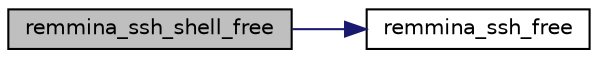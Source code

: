 digraph "remmina_ssh_shell_free"
{
  edge [fontname="Helvetica",fontsize="10",labelfontname="Helvetica",labelfontsize="10"];
  node [fontname="Helvetica",fontsize="10",shape=record];
  rankdir="LR";
  Node655 [label="remmina_ssh_shell_free",height=0.2,width=0.4,color="black", fillcolor="grey75", style="filled", fontcolor="black"];
  Node655 -> Node656 [color="midnightblue",fontsize="10",style="solid",fontname="Helvetica"];
  Node656 [label="remmina_ssh_free",height=0.2,width=0.4,color="black", fillcolor="white", style="filled",URL="$remmina__ssh_8c.html#acdb9f57d2f9b47913715a8d8a0ea0c02"];
}
